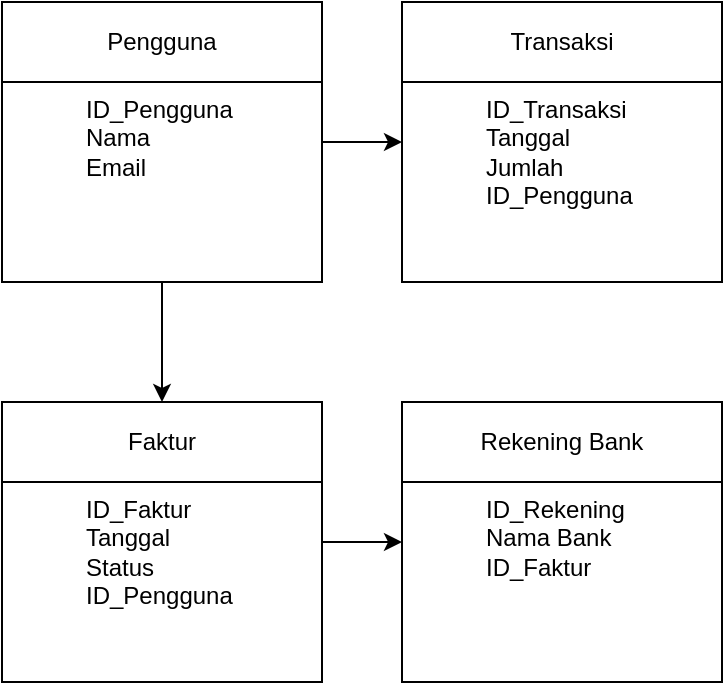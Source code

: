 <mxfile version="24.7.16">
  <diagram name="CDM - Xero" id="biNEu5IPAbZlqPAv1qww">
    <mxGraphModel dx="1290" dy="557" grid="1" gridSize="10" guides="1" tooltips="1" connect="1" arrows="1" fold="1" page="1" pageScale="1" pageWidth="827" pageHeight="1169" math="0" shadow="0">
      <root>
        <mxCell id="0" />
        <mxCell id="1" parent="0" />
        <mxCell id="cv5TxPR-ClBGW62HtCY0-9" value="Pengguna" style="shape=swimlane;whiteSpace=wrap;html=1;" vertex="1" parent="1">
          <mxGeometry x="100" y="100" width="160" height="140" as="geometry" />
        </mxCell>
        <mxCell id="cv5TxPR-ClBGW62HtCY0-10" value="ID_Pengguna&#xa;Nama&#xa;Email" style="text;whiteSpace=wrap;html=1;" vertex="1" parent="cv5TxPR-ClBGW62HtCY0-9">
          <mxGeometry x="40" y="40" width="80" height="60" as="geometry" />
        </mxCell>
        <mxCell id="cv5TxPR-ClBGW62HtCY0-11" value="Transaksi" style="shape=swimlane;whiteSpace=wrap;html=1;" vertex="1" parent="1">
          <mxGeometry x="300" y="100" width="160" height="140" as="geometry" />
        </mxCell>
        <mxCell id="cv5TxPR-ClBGW62HtCY0-12" value="ID_Transaksi&#xa;Tanggal&#xa;Jumlah&#xa;ID_Pengguna" style="text;whiteSpace=wrap;html=1;" vertex="1" parent="cv5TxPR-ClBGW62HtCY0-11">
          <mxGeometry x="40" y="40" width="80" height="80" as="geometry" />
        </mxCell>
        <mxCell id="cv5TxPR-ClBGW62HtCY0-13" value="Faktur" style="shape=swimlane;whiteSpace=wrap;html=1;" vertex="1" parent="1">
          <mxGeometry x="100" y="300" width="160" height="140" as="geometry" />
        </mxCell>
        <mxCell id="cv5TxPR-ClBGW62HtCY0-14" value="ID_Faktur&#xa;Tanggal&#xa;Status&#xa;ID_Pengguna" style="text;whiteSpace=wrap;html=1;" vertex="1" parent="cv5TxPR-ClBGW62HtCY0-13">
          <mxGeometry x="40" y="40" width="80" height="80" as="geometry" />
        </mxCell>
        <mxCell id="cv5TxPR-ClBGW62HtCY0-15" value="Rekening Bank" style="shape=swimlane;whiteSpace=wrap;html=1;" vertex="1" parent="1">
          <mxGeometry x="300" y="300" width="160" height="140" as="geometry" />
        </mxCell>
        <mxCell id="cv5TxPR-ClBGW62HtCY0-16" value="ID_Rekening&#xa;Nama Bank&#xa;ID_Faktur" style="text;whiteSpace=wrap;html=1;" vertex="1" parent="cv5TxPR-ClBGW62HtCY0-15">
          <mxGeometry x="40" y="40" width="80" height="80" as="geometry" />
        </mxCell>
        <mxCell id="cv5TxPR-ClBGW62HtCY0-17" edge="1" parent="1" source="cv5TxPR-ClBGW62HtCY0-9" target="cv5TxPR-ClBGW62HtCY0-11">
          <mxGeometry relative="1" as="geometry" />
        </mxCell>
        <mxCell id="cv5TxPR-ClBGW62HtCY0-18" edge="1" parent="1" source="cv5TxPR-ClBGW62HtCY0-9" target="cv5TxPR-ClBGW62HtCY0-13">
          <mxGeometry relative="1" as="geometry" />
        </mxCell>
        <mxCell id="cv5TxPR-ClBGW62HtCY0-19" edge="1" parent="1" source="cv5TxPR-ClBGW62HtCY0-13" target="cv5TxPR-ClBGW62HtCY0-15">
          <mxGeometry relative="1" as="geometry" />
        </mxCell>
      </root>
    </mxGraphModel>
  </diagram>
</mxfile>
